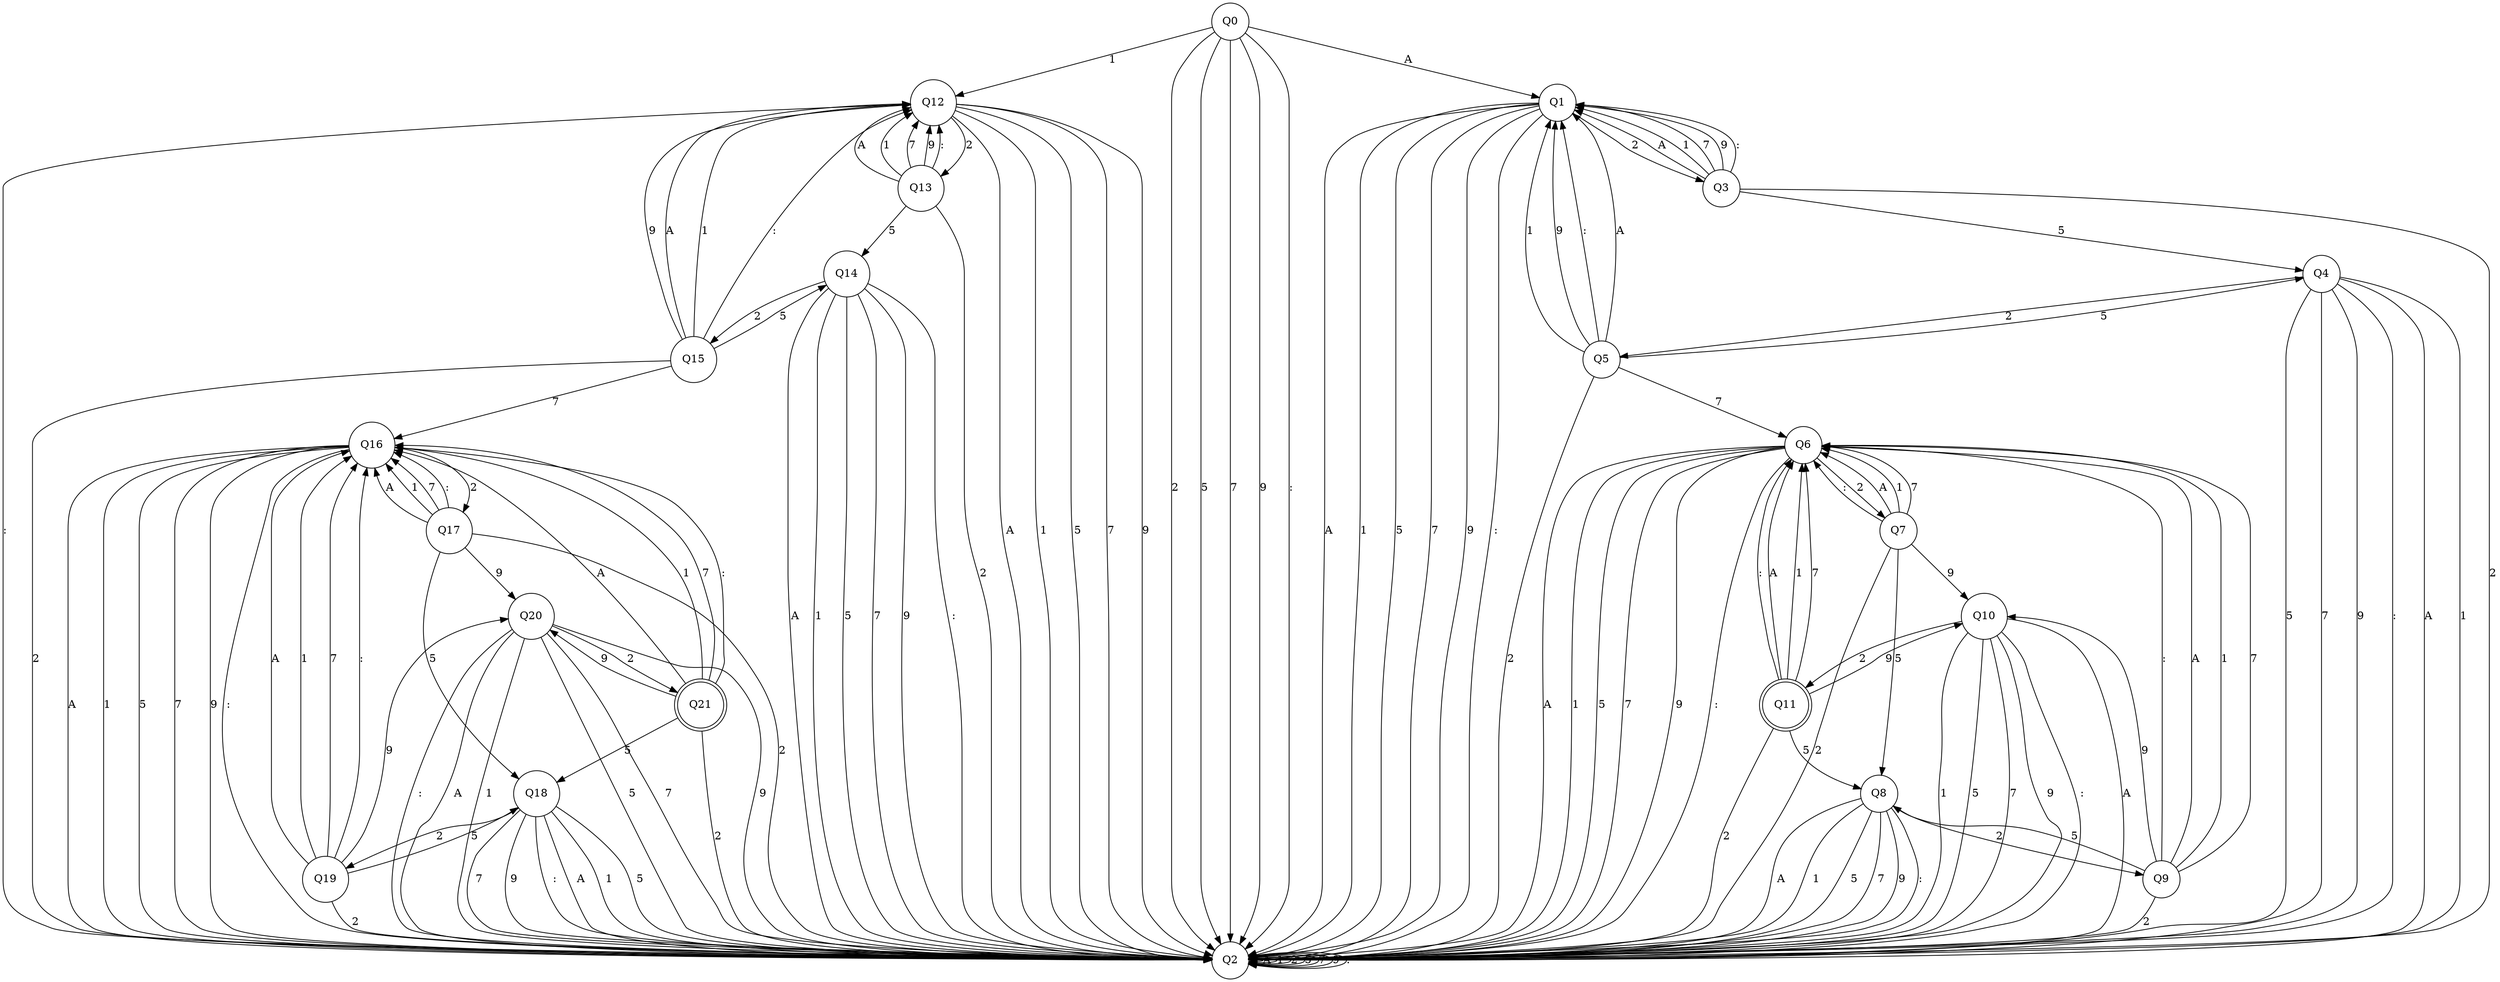 digraph re_dfa {
Q12 [shape=circle];
Q19 [shape=circle];
Q0 [shape=circle];
Q3 [shape=circle];
Q20 [shape=circle];
Q14 [shape=circle];
Q2 [shape=circle];
Q7 [shape=circle];
Q18 [shape=circle];
Q1 [shape=circle];
Q4 [shape=circle];
Q16 [shape=circle];
Q15 [shape=circle];
Q9 [shape=circle];
Q21 [shape=doublecircle];
Q6 [shape=circle];
Q11 [shape=doublecircle];
Q8 [shape=circle];
Q5 [shape=circle];
Q10 [shape=circle];
Q17 [shape=circle];
Q13 [shape=circle];
Q12 -> Q2  [label=A];
Q12 -> Q2  [label=1];
Q12 -> Q13  [label=2];
Q12 -> Q2  [label=5];
Q12 -> Q2  [label=7];
Q12 -> Q2  [label=9];
Q12 -> Q2  [label=":"];
Q19 -> Q16  [label=A];
Q19 -> Q16  [label=1];
Q19 -> Q2  [label=2];
Q19 -> Q18  [label=5];
Q19 -> Q16  [label=7];
Q19 -> Q20  [label=9];
Q19 -> Q16  [label=":"];
Q0 -> Q1  [label=A];
Q0 -> Q12  [label=1];
Q0 -> Q2  [label=2];
Q0 -> Q2  [label=5];
Q0 -> Q2  [label=7];
Q0 -> Q2  [label=9];
Q0 -> Q2  [label=":"];
Q3 -> Q1  [label=A];
Q3 -> Q1  [label=1];
Q3 -> Q2  [label=2];
Q3 -> Q4  [label=5];
Q3 -> Q1  [label=7];
Q3 -> Q1  [label=9];
Q3 -> Q1  [label=":"];
Q20 -> Q2  [label=A];
Q20 -> Q2  [label=1];
Q20 -> Q21  [label=2];
Q20 -> Q2  [label=5];
Q20 -> Q2  [label=7];
Q20 -> Q2  [label=9];
Q20 -> Q2  [label=":"];
Q14 -> Q2  [label=A];
Q14 -> Q2  [label=1];
Q14 -> Q15  [label=2];
Q14 -> Q2  [label=5];
Q14 -> Q2  [label=7];
Q14 -> Q2  [label=9];
Q14 -> Q2  [label=":"];
Q2 -> Q2  [label=A];
Q2 -> Q2  [label=1];
Q2 -> Q2  [label=2];
Q2 -> Q2  [label=5];
Q2 -> Q2  [label=7];
Q2 -> Q2  [label=9];
Q2 -> Q2  [label=":"];
Q7 -> Q6  [label=A];
Q7 -> Q6  [label=1];
Q7 -> Q2  [label=2];
Q7 -> Q8  [label=5];
Q7 -> Q6  [label=7];
Q7 -> Q10  [label=9];
Q7 -> Q6  [label=":"];
Q18 -> Q2  [label=A];
Q18 -> Q2  [label=1];
Q18 -> Q19  [label=2];
Q18 -> Q2  [label=5];
Q18 -> Q2  [label=7];
Q18 -> Q2  [label=9];
Q18 -> Q2  [label=":"];
Q1 -> Q2  [label=A];
Q1 -> Q2  [label=1];
Q1 -> Q3  [label=2];
Q1 -> Q2  [label=5];
Q1 -> Q2  [label=7];
Q1 -> Q2  [label=9];
Q1 -> Q2  [label=":"];
Q4 -> Q2  [label=A];
Q4 -> Q2  [label=1];
Q4 -> Q5  [label=2];
Q4 -> Q2  [label=5];
Q4 -> Q2  [label=7];
Q4 -> Q2  [label=9];
Q4 -> Q2  [label=":"];
Q16 -> Q2  [label=A];
Q16 -> Q2  [label=1];
Q16 -> Q17  [label=2];
Q16 -> Q2  [label=5];
Q16 -> Q2  [label=7];
Q16 -> Q2  [label=9];
Q16 -> Q2  [label=":"];
Q15 -> Q12  [label=A];
Q15 -> Q12  [label=1];
Q15 -> Q2  [label=2];
Q15 -> Q14  [label=5];
Q15 -> Q16  [label=7];
Q15 -> Q12  [label=9];
Q15 -> Q12  [label=":"];
Q9 -> Q6  [label=A];
Q9 -> Q6  [label=1];
Q9 -> Q2  [label=2];
Q9 -> Q8  [label=5];
Q9 -> Q6  [label=7];
Q9 -> Q10  [label=9];
Q9 -> Q6  [label=":"];
Q21 -> Q16  [label=A];
Q21 -> Q16  [label=1];
Q21 -> Q2  [label=2];
Q21 -> Q18  [label=5];
Q21 -> Q16  [label=7];
Q21 -> Q20  [label=9];
Q21 -> Q16  [label=":"];
Q6 -> Q2  [label=A];
Q6 -> Q2  [label=1];
Q6 -> Q7  [label=2];
Q6 -> Q2  [label=5];
Q6 -> Q2  [label=7];
Q6 -> Q2  [label=9];
Q6 -> Q2  [label=":"];
Q11 -> Q6  [label=A];
Q11 -> Q6  [label=1];
Q11 -> Q2  [label=2];
Q11 -> Q8  [label=5];
Q11 -> Q6  [label=7];
Q11 -> Q10  [label=9];
Q11 -> Q6  [label=":"];
Q8 -> Q2  [label=A];
Q8 -> Q2  [label=1];
Q8 -> Q9  [label=2];
Q8 -> Q2  [label=5];
Q8 -> Q2  [label=7];
Q8 -> Q2  [label=9];
Q8 -> Q2  [label=":"];
Q5 -> Q1  [label=A];
Q5 -> Q1  [label=1];
Q5 -> Q2  [label=2];
Q5 -> Q4  [label=5];
Q5 -> Q6  [label=7];
Q5 -> Q1  [label=9];
Q5 -> Q1  [label=":"];
Q10 -> Q2  [label=A];
Q10 -> Q2  [label=1];
Q10 -> Q11  [label=2];
Q10 -> Q2  [label=5];
Q10 -> Q2  [label=7];
Q10 -> Q2  [label=9];
Q10 -> Q2  [label=":"];
Q17 -> Q16  [label=A];
Q17 -> Q16  [label=1];
Q17 -> Q2  [label=2];
Q17 -> Q18  [label=5];
Q17 -> Q16  [label=7];
Q17 -> Q20  [label=9];
Q17 -> Q16  [label=":"];
Q13 -> Q12  [label=A];
Q13 -> Q12  [label=1];
Q13 -> Q2  [label=2];
Q13 -> Q14  [label=5];
Q13 -> Q12  [label=7];
Q13 -> Q12  [label=9];
Q13 -> Q12  [label=":"];
}
